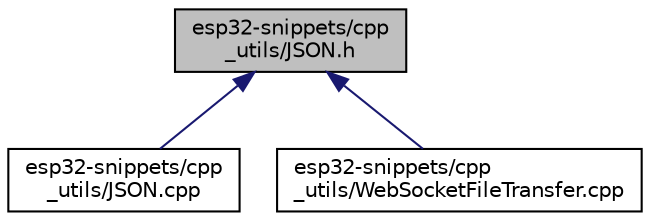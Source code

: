 digraph "esp32-snippets/cpp_utils/JSON.h"
{
  edge [fontname="Helvetica",fontsize="10",labelfontname="Helvetica",labelfontsize="10"];
  node [fontname="Helvetica",fontsize="10",shape=record];
  Node3 [label="esp32-snippets/cpp\l_utils/JSON.h",height=0.2,width=0.4,color="black", fillcolor="grey75", style="filled", fontcolor="black"];
  Node3 -> Node4 [dir="back",color="midnightblue",fontsize="10",style="solid",fontname="Helvetica"];
  Node4 [label="esp32-snippets/cpp\l_utils/JSON.cpp",height=0.2,width=0.4,color="black", fillcolor="white", style="filled",URL="$_j_s_o_n_8cpp.html"];
  Node3 -> Node5 [dir="back",color="midnightblue",fontsize="10",style="solid",fontname="Helvetica"];
  Node5 [label="esp32-snippets/cpp\l_utils/WebSocketFileTransfer.cpp",height=0.2,width=0.4,color="black", fillcolor="white", style="filled",URL="$_web_socket_file_transfer_8cpp.html"];
}
